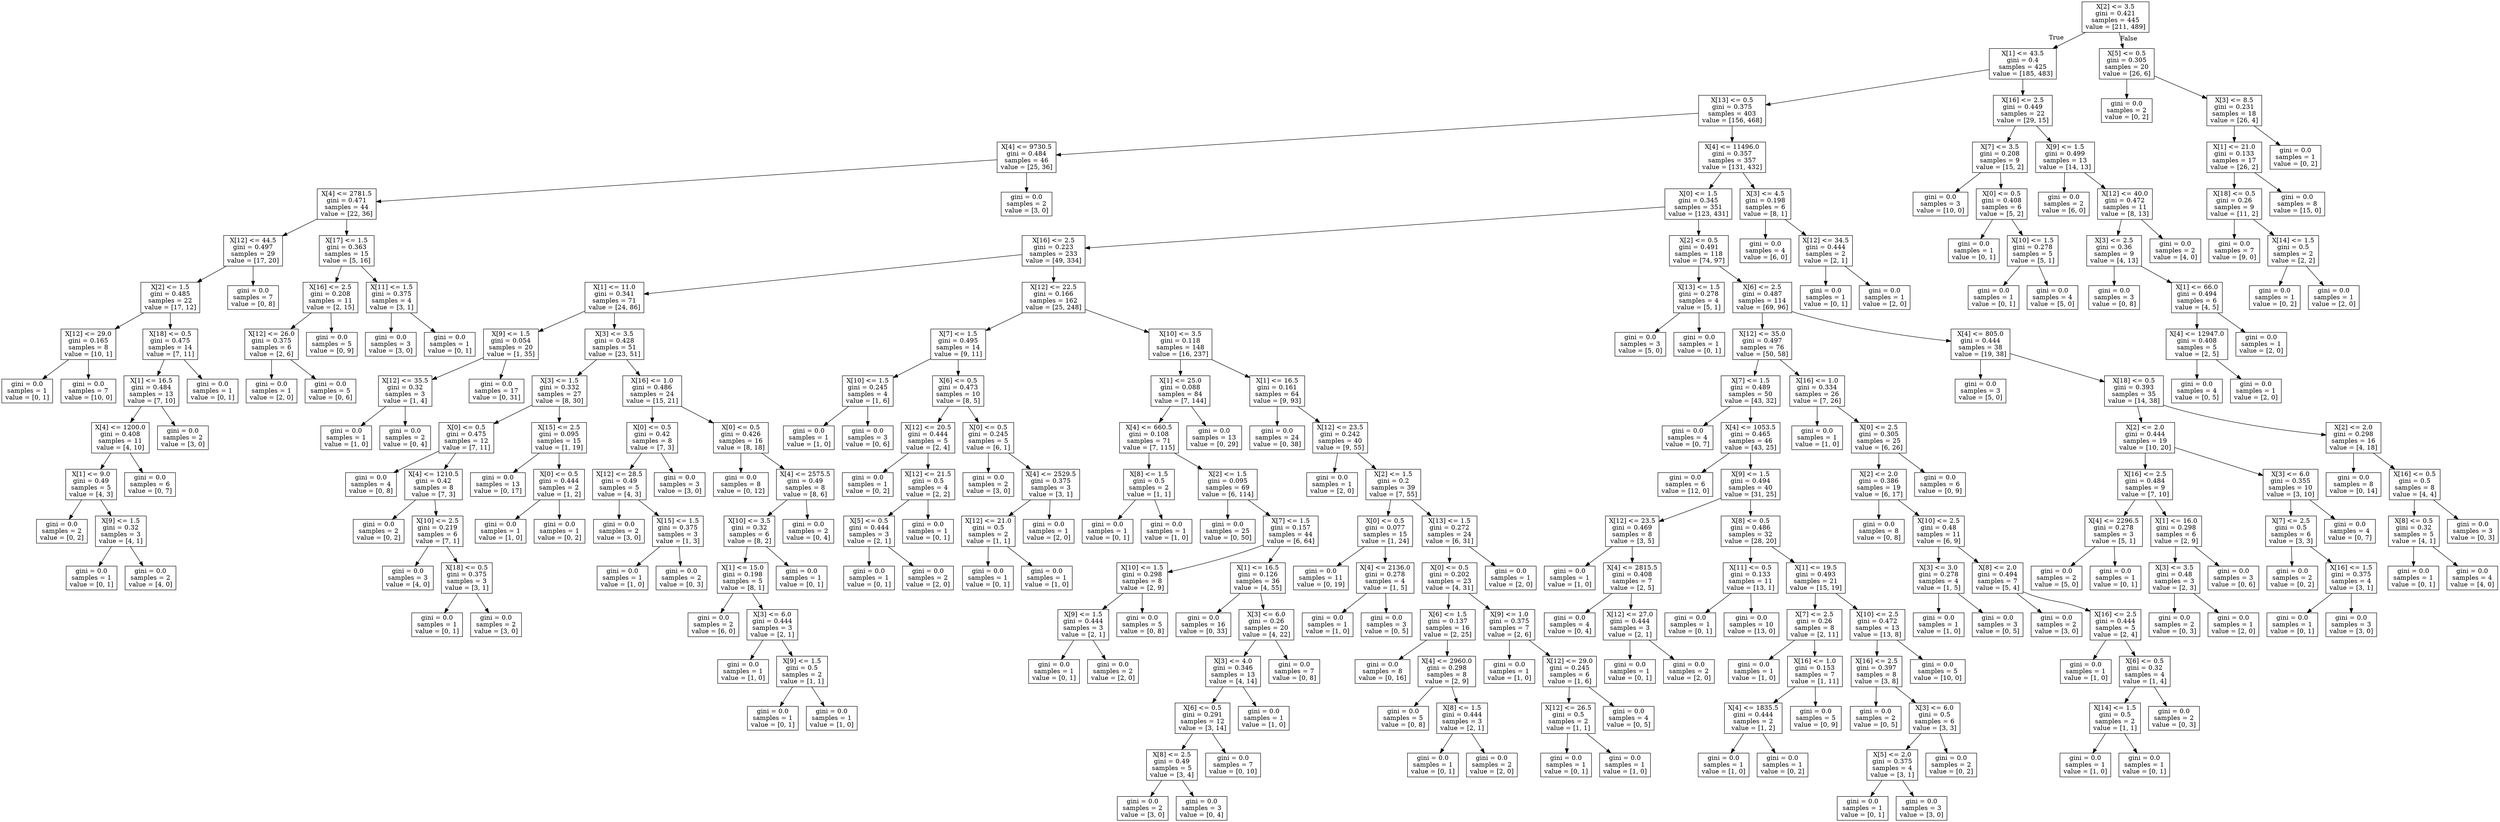 digraph Tree {
node [shape=box] ;
0 [label="X[2] <= 3.5\ngini = 0.421\nsamples = 445\nvalue = [211, 489]"] ;
1 [label="X[1] <= 43.5\ngini = 0.4\nsamples = 425\nvalue = [185, 483]"] ;
0 -> 1 [labeldistance=2.5, labelangle=45, headlabel="True"] ;
2 [label="X[13] <= 0.5\ngini = 0.375\nsamples = 403\nvalue = [156, 468]"] ;
1 -> 2 ;
3 [label="X[4] <= 9730.5\ngini = 0.484\nsamples = 46\nvalue = [25, 36]"] ;
2 -> 3 ;
4 [label="X[4] <= 2781.5\ngini = 0.471\nsamples = 44\nvalue = [22, 36]"] ;
3 -> 4 ;
5 [label="X[12] <= 44.5\ngini = 0.497\nsamples = 29\nvalue = [17, 20]"] ;
4 -> 5 ;
6 [label="X[2] <= 1.5\ngini = 0.485\nsamples = 22\nvalue = [17, 12]"] ;
5 -> 6 ;
7 [label="X[12] <= 29.0\ngini = 0.165\nsamples = 8\nvalue = [10, 1]"] ;
6 -> 7 ;
8 [label="gini = 0.0\nsamples = 1\nvalue = [0, 1]"] ;
7 -> 8 ;
9 [label="gini = 0.0\nsamples = 7\nvalue = [10, 0]"] ;
7 -> 9 ;
10 [label="X[18] <= 0.5\ngini = 0.475\nsamples = 14\nvalue = [7, 11]"] ;
6 -> 10 ;
11 [label="X[1] <= 16.5\ngini = 0.484\nsamples = 13\nvalue = [7, 10]"] ;
10 -> 11 ;
12 [label="X[4] <= 1200.0\ngini = 0.408\nsamples = 11\nvalue = [4, 10]"] ;
11 -> 12 ;
13 [label="X[1] <= 9.0\ngini = 0.49\nsamples = 5\nvalue = [4, 3]"] ;
12 -> 13 ;
14 [label="gini = 0.0\nsamples = 2\nvalue = [0, 2]"] ;
13 -> 14 ;
15 [label="X[9] <= 1.5\ngini = 0.32\nsamples = 3\nvalue = [4, 1]"] ;
13 -> 15 ;
16 [label="gini = 0.0\nsamples = 1\nvalue = [0, 1]"] ;
15 -> 16 ;
17 [label="gini = 0.0\nsamples = 2\nvalue = [4, 0]"] ;
15 -> 17 ;
18 [label="gini = 0.0\nsamples = 6\nvalue = [0, 7]"] ;
12 -> 18 ;
19 [label="gini = 0.0\nsamples = 2\nvalue = [3, 0]"] ;
11 -> 19 ;
20 [label="gini = 0.0\nsamples = 1\nvalue = [0, 1]"] ;
10 -> 20 ;
21 [label="gini = 0.0\nsamples = 7\nvalue = [0, 8]"] ;
5 -> 21 ;
22 [label="X[17] <= 1.5\ngini = 0.363\nsamples = 15\nvalue = [5, 16]"] ;
4 -> 22 ;
23 [label="X[16] <= 2.5\ngini = 0.208\nsamples = 11\nvalue = [2, 15]"] ;
22 -> 23 ;
24 [label="X[12] <= 26.0\ngini = 0.375\nsamples = 6\nvalue = [2, 6]"] ;
23 -> 24 ;
25 [label="gini = 0.0\nsamples = 1\nvalue = [2, 0]"] ;
24 -> 25 ;
26 [label="gini = 0.0\nsamples = 5\nvalue = [0, 6]"] ;
24 -> 26 ;
27 [label="gini = 0.0\nsamples = 5\nvalue = [0, 9]"] ;
23 -> 27 ;
28 [label="X[11] <= 1.5\ngini = 0.375\nsamples = 4\nvalue = [3, 1]"] ;
22 -> 28 ;
29 [label="gini = 0.0\nsamples = 3\nvalue = [3, 0]"] ;
28 -> 29 ;
30 [label="gini = 0.0\nsamples = 1\nvalue = [0, 1]"] ;
28 -> 30 ;
31 [label="gini = 0.0\nsamples = 2\nvalue = [3, 0]"] ;
3 -> 31 ;
32 [label="X[4] <= 11496.0\ngini = 0.357\nsamples = 357\nvalue = [131, 432]"] ;
2 -> 32 ;
33 [label="X[0] <= 1.5\ngini = 0.345\nsamples = 351\nvalue = [123, 431]"] ;
32 -> 33 ;
34 [label="X[16] <= 2.5\ngini = 0.223\nsamples = 233\nvalue = [49, 334]"] ;
33 -> 34 ;
35 [label="X[1] <= 11.0\ngini = 0.341\nsamples = 71\nvalue = [24, 86]"] ;
34 -> 35 ;
36 [label="X[9] <= 1.5\ngini = 0.054\nsamples = 20\nvalue = [1, 35]"] ;
35 -> 36 ;
37 [label="X[12] <= 35.5\ngini = 0.32\nsamples = 3\nvalue = [1, 4]"] ;
36 -> 37 ;
38 [label="gini = 0.0\nsamples = 1\nvalue = [1, 0]"] ;
37 -> 38 ;
39 [label="gini = 0.0\nsamples = 2\nvalue = [0, 4]"] ;
37 -> 39 ;
40 [label="gini = 0.0\nsamples = 17\nvalue = [0, 31]"] ;
36 -> 40 ;
41 [label="X[3] <= 3.5\ngini = 0.428\nsamples = 51\nvalue = [23, 51]"] ;
35 -> 41 ;
42 [label="X[3] <= 1.5\ngini = 0.332\nsamples = 27\nvalue = [8, 30]"] ;
41 -> 42 ;
43 [label="X[0] <= 0.5\ngini = 0.475\nsamples = 12\nvalue = [7, 11]"] ;
42 -> 43 ;
44 [label="gini = 0.0\nsamples = 4\nvalue = [0, 8]"] ;
43 -> 44 ;
45 [label="X[4] <= 1210.5\ngini = 0.42\nsamples = 8\nvalue = [7, 3]"] ;
43 -> 45 ;
46 [label="gini = 0.0\nsamples = 2\nvalue = [0, 2]"] ;
45 -> 46 ;
47 [label="X[10] <= 2.5\ngini = 0.219\nsamples = 6\nvalue = [7, 1]"] ;
45 -> 47 ;
48 [label="gini = 0.0\nsamples = 3\nvalue = [4, 0]"] ;
47 -> 48 ;
49 [label="X[18] <= 0.5\ngini = 0.375\nsamples = 3\nvalue = [3, 1]"] ;
47 -> 49 ;
50 [label="gini = 0.0\nsamples = 1\nvalue = [0, 1]"] ;
49 -> 50 ;
51 [label="gini = 0.0\nsamples = 2\nvalue = [3, 0]"] ;
49 -> 51 ;
52 [label="X[15] <= 2.5\ngini = 0.095\nsamples = 15\nvalue = [1, 19]"] ;
42 -> 52 ;
53 [label="gini = 0.0\nsamples = 13\nvalue = [0, 17]"] ;
52 -> 53 ;
54 [label="X[0] <= 0.5\ngini = 0.444\nsamples = 2\nvalue = [1, 2]"] ;
52 -> 54 ;
55 [label="gini = 0.0\nsamples = 1\nvalue = [1, 0]"] ;
54 -> 55 ;
56 [label="gini = 0.0\nsamples = 1\nvalue = [0, 2]"] ;
54 -> 56 ;
57 [label="X[16] <= 1.0\ngini = 0.486\nsamples = 24\nvalue = [15, 21]"] ;
41 -> 57 ;
58 [label="X[0] <= 0.5\ngini = 0.42\nsamples = 8\nvalue = [7, 3]"] ;
57 -> 58 ;
59 [label="X[12] <= 28.5\ngini = 0.49\nsamples = 5\nvalue = [4, 3]"] ;
58 -> 59 ;
60 [label="gini = 0.0\nsamples = 2\nvalue = [3, 0]"] ;
59 -> 60 ;
61 [label="X[15] <= 1.5\ngini = 0.375\nsamples = 3\nvalue = [1, 3]"] ;
59 -> 61 ;
62 [label="gini = 0.0\nsamples = 1\nvalue = [1, 0]"] ;
61 -> 62 ;
63 [label="gini = 0.0\nsamples = 2\nvalue = [0, 3]"] ;
61 -> 63 ;
64 [label="gini = 0.0\nsamples = 3\nvalue = [3, 0]"] ;
58 -> 64 ;
65 [label="X[0] <= 0.5\ngini = 0.426\nsamples = 16\nvalue = [8, 18]"] ;
57 -> 65 ;
66 [label="gini = 0.0\nsamples = 8\nvalue = [0, 12]"] ;
65 -> 66 ;
67 [label="X[4] <= 2575.5\ngini = 0.49\nsamples = 8\nvalue = [8, 6]"] ;
65 -> 67 ;
68 [label="X[10] <= 3.5\ngini = 0.32\nsamples = 6\nvalue = [8, 2]"] ;
67 -> 68 ;
69 [label="X[1] <= 15.0\ngini = 0.198\nsamples = 5\nvalue = [8, 1]"] ;
68 -> 69 ;
70 [label="gini = 0.0\nsamples = 2\nvalue = [6, 0]"] ;
69 -> 70 ;
71 [label="X[3] <= 6.0\ngini = 0.444\nsamples = 3\nvalue = [2, 1]"] ;
69 -> 71 ;
72 [label="gini = 0.0\nsamples = 1\nvalue = [1, 0]"] ;
71 -> 72 ;
73 [label="X[9] <= 1.5\ngini = 0.5\nsamples = 2\nvalue = [1, 1]"] ;
71 -> 73 ;
74 [label="gini = 0.0\nsamples = 1\nvalue = [0, 1]"] ;
73 -> 74 ;
75 [label="gini = 0.0\nsamples = 1\nvalue = [1, 0]"] ;
73 -> 75 ;
76 [label="gini = 0.0\nsamples = 1\nvalue = [0, 1]"] ;
68 -> 76 ;
77 [label="gini = 0.0\nsamples = 2\nvalue = [0, 4]"] ;
67 -> 77 ;
78 [label="X[12] <= 22.5\ngini = 0.166\nsamples = 162\nvalue = [25, 248]"] ;
34 -> 78 ;
79 [label="X[7] <= 1.5\ngini = 0.495\nsamples = 14\nvalue = [9, 11]"] ;
78 -> 79 ;
80 [label="X[10] <= 1.5\ngini = 0.245\nsamples = 4\nvalue = [1, 6]"] ;
79 -> 80 ;
81 [label="gini = 0.0\nsamples = 1\nvalue = [1, 0]"] ;
80 -> 81 ;
82 [label="gini = 0.0\nsamples = 3\nvalue = [0, 6]"] ;
80 -> 82 ;
83 [label="X[6] <= 0.5\ngini = 0.473\nsamples = 10\nvalue = [8, 5]"] ;
79 -> 83 ;
84 [label="X[12] <= 20.5\ngini = 0.444\nsamples = 5\nvalue = [2, 4]"] ;
83 -> 84 ;
85 [label="gini = 0.0\nsamples = 1\nvalue = [0, 2]"] ;
84 -> 85 ;
86 [label="X[12] <= 21.5\ngini = 0.5\nsamples = 4\nvalue = [2, 2]"] ;
84 -> 86 ;
87 [label="X[5] <= 0.5\ngini = 0.444\nsamples = 3\nvalue = [2, 1]"] ;
86 -> 87 ;
88 [label="gini = 0.0\nsamples = 1\nvalue = [0, 1]"] ;
87 -> 88 ;
89 [label="gini = 0.0\nsamples = 2\nvalue = [2, 0]"] ;
87 -> 89 ;
90 [label="gini = 0.0\nsamples = 1\nvalue = [0, 1]"] ;
86 -> 90 ;
91 [label="X[0] <= 0.5\ngini = 0.245\nsamples = 5\nvalue = [6, 1]"] ;
83 -> 91 ;
92 [label="gini = 0.0\nsamples = 2\nvalue = [3, 0]"] ;
91 -> 92 ;
93 [label="X[4] <= 2529.5\ngini = 0.375\nsamples = 3\nvalue = [3, 1]"] ;
91 -> 93 ;
94 [label="X[12] <= 21.0\ngini = 0.5\nsamples = 2\nvalue = [1, 1]"] ;
93 -> 94 ;
95 [label="gini = 0.0\nsamples = 1\nvalue = [0, 1]"] ;
94 -> 95 ;
96 [label="gini = 0.0\nsamples = 1\nvalue = [1, 0]"] ;
94 -> 96 ;
97 [label="gini = 0.0\nsamples = 1\nvalue = [2, 0]"] ;
93 -> 97 ;
98 [label="X[10] <= 3.5\ngini = 0.118\nsamples = 148\nvalue = [16, 237]"] ;
78 -> 98 ;
99 [label="X[1] <= 25.0\ngini = 0.088\nsamples = 84\nvalue = [7, 144]"] ;
98 -> 99 ;
100 [label="X[4] <= 660.5\ngini = 0.108\nsamples = 71\nvalue = [7, 115]"] ;
99 -> 100 ;
101 [label="X[8] <= 1.5\ngini = 0.5\nsamples = 2\nvalue = [1, 1]"] ;
100 -> 101 ;
102 [label="gini = 0.0\nsamples = 1\nvalue = [0, 1]"] ;
101 -> 102 ;
103 [label="gini = 0.0\nsamples = 1\nvalue = [1, 0]"] ;
101 -> 103 ;
104 [label="X[2] <= 1.5\ngini = 0.095\nsamples = 69\nvalue = [6, 114]"] ;
100 -> 104 ;
105 [label="gini = 0.0\nsamples = 25\nvalue = [0, 50]"] ;
104 -> 105 ;
106 [label="X[7] <= 1.5\ngini = 0.157\nsamples = 44\nvalue = [6, 64]"] ;
104 -> 106 ;
107 [label="X[10] <= 1.5\ngini = 0.298\nsamples = 8\nvalue = [2, 9]"] ;
106 -> 107 ;
108 [label="X[9] <= 1.5\ngini = 0.444\nsamples = 3\nvalue = [2, 1]"] ;
107 -> 108 ;
109 [label="gini = 0.0\nsamples = 1\nvalue = [0, 1]"] ;
108 -> 109 ;
110 [label="gini = 0.0\nsamples = 2\nvalue = [2, 0]"] ;
108 -> 110 ;
111 [label="gini = 0.0\nsamples = 5\nvalue = [0, 8]"] ;
107 -> 111 ;
112 [label="X[1] <= 16.5\ngini = 0.126\nsamples = 36\nvalue = [4, 55]"] ;
106 -> 112 ;
113 [label="gini = 0.0\nsamples = 16\nvalue = [0, 33]"] ;
112 -> 113 ;
114 [label="X[3] <= 6.0\ngini = 0.26\nsamples = 20\nvalue = [4, 22]"] ;
112 -> 114 ;
115 [label="X[3] <= 4.0\ngini = 0.346\nsamples = 13\nvalue = [4, 14]"] ;
114 -> 115 ;
116 [label="X[6] <= 0.5\ngini = 0.291\nsamples = 12\nvalue = [3, 14]"] ;
115 -> 116 ;
117 [label="X[8] <= 2.5\ngini = 0.49\nsamples = 5\nvalue = [3, 4]"] ;
116 -> 117 ;
118 [label="gini = 0.0\nsamples = 2\nvalue = [3, 0]"] ;
117 -> 118 ;
119 [label="gini = 0.0\nsamples = 3\nvalue = [0, 4]"] ;
117 -> 119 ;
120 [label="gini = 0.0\nsamples = 7\nvalue = [0, 10]"] ;
116 -> 120 ;
121 [label="gini = 0.0\nsamples = 1\nvalue = [1, 0]"] ;
115 -> 121 ;
122 [label="gini = 0.0\nsamples = 7\nvalue = [0, 8]"] ;
114 -> 122 ;
123 [label="gini = 0.0\nsamples = 13\nvalue = [0, 29]"] ;
99 -> 123 ;
124 [label="X[1] <= 16.5\ngini = 0.161\nsamples = 64\nvalue = [9, 93]"] ;
98 -> 124 ;
125 [label="gini = 0.0\nsamples = 24\nvalue = [0, 38]"] ;
124 -> 125 ;
126 [label="X[12] <= 23.5\ngini = 0.242\nsamples = 40\nvalue = [9, 55]"] ;
124 -> 126 ;
127 [label="gini = 0.0\nsamples = 1\nvalue = [2, 0]"] ;
126 -> 127 ;
128 [label="X[2] <= 1.5\ngini = 0.2\nsamples = 39\nvalue = [7, 55]"] ;
126 -> 128 ;
129 [label="X[0] <= 0.5\ngini = 0.077\nsamples = 15\nvalue = [1, 24]"] ;
128 -> 129 ;
130 [label="gini = 0.0\nsamples = 11\nvalue = [0, 19]"] ;
129 -> 130 ;
131 [label="X[4] <= 2136.0\ngini = 0.278\nsamples = 4\nvalue = [1, 5]"] ;
129 -> 131 ;
132 [label="gini = 0.0\nsamples = 1\nvalue = [1, 0]"] ;
131 -> 132 ;
133 [label="gini = 0.0\nsamples = 3\nvalue = [0, 5]"] ;
131 -> 133 ;
134 [label="X[13] <= 1.5\ngini = 0.272\nsamples = 24\nvalue = [6, 31]"] ;
128 -> 134 ;
135 [label="X[0] <= 0.5\ngini = 0.202\nsamples = 23\nvalue = [4, 31]"] ;
134 -> 135 ;
136 [label="X[6] <= 1.5\ngini = 0.137\nsamples = 16\nvalue = [2, 25]"] ;
135 -> 136 ;
137 [label="gini = 0.0\nsamples = 8\nvalue = [0, 16]"] ;
136 -> 137 ;
138 [label="X[4] <= 2960.0\ngini = 0.298\nsamples = 8\nvalue = [2, 9]"] ;
136 -> 138 ;
139 [label="gini = 0.0\nsamples = 5\nvalue = [0, 8]"] ;
138 -> 139 ;
140 [label="X[8] <= 1.5\ngini = 0.444\nsamples = 3\nvalue = [2, 1]"] ;
138 -> 140 ;
141 [label="gini = 0.0\nsamples = 1\nvalue = [0, 1]"] ;
140 -> 141 ;
142 [label="gini = 0.0\nsamples = 2\nvalue = [2, 0]"] ;
140 -> 142 ;
143 [label="X[9] <= 1.0\ngini = 0.375\nsamples = 7\nvalue = [2, 6]"] ;
135 -> 143 ;
144 [label="gini = 0.0\nsamples = 1\nvalue = [1, 0]"] ;
143 -> 144 ;
145 [label="X[12] <= 29.0\ngini = 0.245\nsamples = 6\nvalue = [1, 6]"] ;
143 -> 145 ;
146 [label="X[12] <= 26.5\ngini = 0.5\nsamples = 2\nvalue = [1, 1]"] ;
145 -> 146 ;
147 [label="gini = 0.0\nsamples = 1\nvalue = [0, 1]"] ;
146 -> 147 ;
148 [label="gini = 0.0\nsamples = 1\nvalue = [1, 0]"] ;
146 -> 148 ;
149 [label="gini = 0.0\nsamples = 4\nvalue = [0, 5]"] ;
145 -> 149 ;
150 [label="gini = 0.0\nsamples = 1\nvalue = [2, 0]"] ;
134 -> 150 ;
151 [label="X[2] <= 0.5\ngini = 0.491\nsamples = 118\nvalue = [74, 97]"] ;
33 -> 151 ;
152 [label="X[13] <= 1.5\ngini = 0.278\nsamples = 4\nvalue = [5, 1]"] ;
151 -> 152 ;
153 [label="gini = 0.0\nsamples = 3\nvalue = [5, 0]"] ;
152 -> 153 ;
154 [label="gini = 0.0\nsamples = 1\nvalue = [0, 1]"] ;
152 -> 154 ;
155 [label="X[6] <= 2.5\ngini = 0.487\nsamples = 114\nvalue = [69, 96]"] ;
151 -> 155 ;
156 [label="X[12] <= 35.0\ngini = 0.497\nsamples = 76\nvalue = [50, 58]"] ;
155 -> 156 ;
157 [label="X[7] <= 1.5\ngini = 0.489\nsamples = 50\nvalue = [43, 32]"] ;
156 -> 157 ;
158 [label="gini = 0.0\nsamples = 4\nvalue = [0, 7]"] ;
157 -> 158 ;
159 [label="X[4] <= 1053.5\ngini = 0.465\nsamples = 46\nvalue = [43, 25]"] ;
157 -> 159 ;
160 [label="gini = 0.0\nsamples = 6\nvalue = [12, 0]"] ;
159 -> 160 ;
161 [label="X[9] <= 1.5\ngini = 0.494\nsamples = 40\nvalue = [31, 25]"] ;
159 -> 161 ;
162 [label="X[12] <= 23.5\ngini = 0.469\nsamples = 8\nvalue = [3, 5]"] ;
161 -> 162 ;
163 [label="gini = 0.0\nsamples = 1\nvalue = [1, 0]"] ;
162 -> 163 ;
164 [label="X[4] <= 2815.5\ngini = 0.408\nsamples = 7\nvalue = [2, 5]"] ;
162 -> 164 ;
165 [label="gini = 0.0\nsamples = 4\nvalue = [0, 4]"] ;
164 -> 165 ;
166 [label="X[12] <= 27.0\ngini = 0.444\nsamples = 3\nvalue = [2, 1]"] ;
164 -> 166 ;
167 [label="gini = 0.0\nsamples = 1\nvalue = [0, 1]"] ;
166 -> 167 ;
168 [label="gini = 0.0\nsamples = 2\nvalue = [2, 0]"] ;
166 -> 168 ;
169 [label="X[8] <= 0.5\ngini = 0.486\nsamples = 32\nvalue = [28, 20]"] ;
161 -> 169 ;
170 [label="X[11] <= 0.5\ngini = 0.133\nsamples = 11\nvalue = [13, 1]"] ;
169 -> 170 ;
171 [label="gini = 0.0\nsamples = 1\nvalue = [0, 1]"] ;
170 -> 171 ;
172 [label="gini = 0.0\nsamples = 10\nvalue = [13, 0]"] ;
170 -> 172 ;
173 [label="X[1] <= 19.5\ngini = 0.493\nsamples = 21\nvalue = [15, 19]"] ;
169 -> 173 ;
174 [label="X[7] <= 2.5\ngini = 0.26\nsamples = 8\nvalue = [2, 11]"] ;
173 -> 174 ;
175 [label="gini = 0.0\nsamples = 1\nvalue = [1, 0]"] ;
174 -> 175 ;
176 [label="X[16] <= 1.0\ngini = 0.153\nsamples = 7\nvalue = [1, 11]"] ;
174 -> 176 ;
177 [label="X[4] <= 1835.5\ngini = 0.444\nsamples = 2\nvalue = [1, 2]"] ;
176 -> 177 ;
178 [label="gini = 0.0\nsamples = 1\nvalue = [1, 0]"] ;
177 -> 178 ;
179 [label="gini = 0.0\nsamples = 1\nvalue = [0, 2]"] ;
177 -> 179 ;
180 [label="gini = 0.0\nsamples = 5\nvalue = [0, 9]"] ;
176 -> 180 ;
181 [label="X[10] <= 2.5\ngini = 0.472\nsamples = 13\nvalue = [13, 8]"] ;
173 -> 181 ;
182 [label="X[16] <= 2.5\ngini = 0.397\nsamples = 8\nvalue = [3, 8]"] ;
181 -> 182 ;
183 [label="gini = 0.0\nsamples = 2\nvalue = [0, 5]"] ;
182 -> 183 ;
184 [label="X[3] <= 6.0\ngini = 0.5\nsamples = 6\nvalue = [3, 3]"] ;
182 -> 184 ;
185 [label="X[5] <= 2.0\ngini = 0.375\nsamples = 4\nvalue = [3, 1]"] ;
184 -> 185 ;
186 [label="gini = 0.0\nsamples = 1\nvalue = [0, 1]"] ;
185 -> 186 ;
187 [label="gini = 0.0\nsamples = 3\nvalue = [3, 0]"] ;
185 -> 187 ;
188 [label="gini = 0.0\nsamples = 2\nvalue = [0, 2]"] ;
184 -> 188 ;
189 [label="gini = 0.0\nsamples = 5\nvalue = [10, 0]"] ;
181 -> 189 ;
190 [label="X[16] <= 1.0\ngini = 0.334\nsamples = 26\nvalue = [7, 26]"] ;
156 -> 190 ;
191 [label="gini = 0.0\nsamples = 1\nvalue = [1, 0]"] ;
190 -> 191 ;
192 [label="X[0] <= 2.5\ngini = 0.305\nsamples = 25\nvalue = [6, 26]"] ;
190 -> 192 ;
193 [label="X[2] <= 2.0\ngini = 0.386\nsamples = 19\nvalue = [6, 17]"] ;
192 -> 193 ;
194 [label="gini = 0.0\nsamples = 8\nvalue = [0, 8]"] ;
193 -> 194 ;
195 [label="X[10] <= 2.5\ngini = 0.48\nsamples = 11\nvalue = [6, 9]"] ;
193 -> 195 ;
196 [label="X[3] <= 3.0\ngini = 0.278\nsamples = 4\nvalue = [1, 5]"] ;
195 -> 196 ;
197 [label="gini = 0.0\nsamples = 1\nvalue = [1, 0]"] ;
196 -> 197 ;
198 [label="gini = 0.0\nsamples = 3\nvalue = [0, 5]"] ;
196 -> 198 ;
199 [label="X[8] <= 2.0\ngini = 0.494\nsamples = 7\nvalue = [5, 4]"] ;
195 -> 199 ;
200 [label="gini = 0.0\nsamples = 2\nvalue = [3, 0]"] ;
199 -> 200 ;
201 [label="X[16] <= 2.5\ngini = 0.444\nsamples = 5\nvalue = [2, 4]"] ;
199 -> 201 ;
202 [label="gini = 0.0\nsamples = 1\nvalue = [1, 0]"] ;
201 -> 202 ;
203 [label="X[6] <= 0.5\ngini = 0.32\nsamples = 4\nvalue = [1, 4]"] ;
201 -> 203 ;
204 [label="X[14] <= 1.5\ngini = 0.5\nsamples = 2\nvalue = [1, 1]"] ;
203 -> 204 ;
205 [label="gini = 0.0\nsamples = 1\nvalue = [1, 0]"] ;
204 -> 205 ;
206 [label="gini = 0.0\nsamples = 1\nvalue = [0, 1]"] ;
204 -> 206 ;
207 [label="gini = 0.0\nsamples = 2\nvalue = [0, 3]"] ;
203 -> 207 ;
208 [label="gini = 0.0\nsamples = 6\nvalue = [0, 9]"] ;
192 -> 208 ;
209 [label="X[4] <= 805.0\ngini = 0.444\nsamples = 38\nvalue = [19, 38]"] ;
155 -> 209 ;
210 [label="gini = 0.0\nsamples = 3\nvalue = [5, 0]"] ;
209 -> 210 ;
211 [label="X[18] <= 0.5\ngini = 0.393\nsamples = 35\nvalue = [14, 38]"] ;
209 -> 211 ;
212 [label="X[2] <= 2.0\ngini = 0.444\nsamples = 19\nvalue = [10, 20]"] ;
211 -> 212 ;
213 [label="X[16] <= 2.5\ngini = 0.484\nsamples = 9\nvalue = [7, 10]"] ;
212 -> 213 ;
214 [label="X[4] <= 2296.5\ngini = 0.278\nsamples = 3\nvalue = [5, 1]"] ;
213 -> 214 ;
215 [label="gini = 0.0\nsamples = 2\nvalue = [5, 0]"] ;
214 -> 215 ;
216 [label="gini = 0.0\nsamples = 1\nvalue = [0, 1]"] ;
214 -> 216 ;
217 [label="X[1] <= 16.0\ngini = 0.298\nsamples = 6\nvalue = [2, 9]"] ;
213 -> 217 ;
218 [label="X[3] <= 3.5\ngini = 0.48\nsamples = 3\nvalue = [2, 3]"] ;
217 -> 218 ;
219 [label="gini = 0.0\nsamples = 2\nvalue = [0, 3]"] ;
218 -> 219 ;
220 [label="gini = 0.0\nsamples = 1\nvalue = [2, 0]"] ;
218 -> 220 ;
221 [label="gini = 0.0\nsamples = 3\nvalue = [0, 6]"] ;
217 -> 221 ;
222 [label="X[3] <= 6.0\ngini = 0.355\nsamples = 10\nvalue = [3, 10]"] ;
212 -> 222 ;
223 [label="X[7] <= 2.5\ngini = 0.5\nsamples = 6\nvalue = [3, 3]"] ;
222 -> 223 ;
224 [label="gini = 0.0\nsamples = 2\nvalue = [0, 2]"] ;
223 -> 224 ;
225 [label="X[16] <= 1.5\ngini = 0.375\nsamples = 4\nvalue = [3, 1]"] ;
223 -> 225 ;
226 [label="gini = 0.0\nsamples = 1\nvalue = [0, 1]"] ;
225 -> 226 ;
227 [label="gini = 0.0\nsamples = 3\nvalue = [3, 0]"] ;
225 -> 227 ;
228 [label="gini = 0.0\nsamples = 4\nvalue = [0, 7]"] ;
222 -> 228 ;
229 [label="X[2] <= 2.0\ngini = 0.298\nsamples = 16\nvalue = [4, 18]"] ;
211 -> 229 ;
230 [label="gini = 0.0\nsamples = 8\nvalue = [0, 14]"] ;
229 -> 230 ;
231 [label="X[16] <= 0.5\ngini = 0.5\nsamples = 8\nvalue = [4, 4]"] ;
229 -> 231 ;
232 [label="X[8] <= 0.5\ngini = 0.32\nsamples = 5\nvalue = [4, 1]"] ;
231 -> 232 ;
233 [label="gini = 0.0\nsamples = 1\nvalue = [0, 1]"] ;
232 -> 233 ;
234 [label="gini = 0.0\nsamples = 4\nvalue = [4, 0]"] ;
232 -> 234 ;
235 [label="gini = 0.0\nsamples = 3\nvalue = [0, 3]"] ;
231 -> 235 ;
236 [label="X[3] <= 4.5\ngini = 0.198\nsamples = 6\nvalue = [8, 1]"] ;
32 -> 236 ;
237 [label="gini = 0.0\nsamples = 4\nvalue = [6, 0]"] ;
236 -> 237 ;
238 [label="X[12] <= 34.5\ngini = 0.444\nsamples = 2\nvalue = [2, 1]"] ;
236 -> 238 ;
239 [label="gini = 0.0\nsamples = 1\nvalue = [0, 1]"] ;
238 -> 239 ;
240 [label="gini = 0.0\nsamples = 1\nvalue = [2, 0]"] ;
238 -> 240 ;
241 [label="X[16] <= 2.5\ngini = 0.449\nsamples = 22\nvalue = [29, 15]"] ;
1 -> 241 ;
242 [label="X[7] <= 3.5\ngini = 0.208\nsamples = 9\nvalue = [15, 2]"] ;
241 -> 242 ;
243 [label="gini = 0.0\nsamples = 3\nvalue = [10, 0]"] ;
242 -> 243 ;
244 [label="X[0] <= 0.5\ngini = 0.408\nsamples = 6\nvalue = [5, 2]"] ;
242 -> 244 ;
245 [label="gini = 0.0\nsamples = 1\nvalue = [0, 1]"] ;
244 -> 245 ;
246 [label="X[10] <= 1.5\ngini = 0.278\nsamples = 5\nvalue = [5, 1]"] ;
244 -> 246 ;
247 [label="gini = 0.0\nsamples = 1\nvalue = [0, 1]"] ;
246 -> 247 ;
248 [label="gini = 0.0\nsamples = 4\nvalue = [5, 0]"] ;
246 -> 248 ;
249 [label="X[9] <= 1.5\ngini = 0.499\nsamples = 13\nvalue = [14, 13]"] ;
241 -> 249 ;
250 [label="gini = 0.0\nsamples = 2\nvalue = [6, 0]"] ;
249 -> 250 ;
251 [label="X[12] <= 40.0\ngini = 0.472\nsamples = 11\nvalue = [8, 13]"] ;
249 -> 251 ;
252 [label="X[3] <= 2.5\ngini = 0.36\nsamples = 9\nvalue = [4, 13]"] ;
251 -> 252 ;
253 [label="gini = 0.0\nsamples = 3\nvalue = [0, 8]"] ;
252 -> 253 ;
254 [label="X[1] <= 66.0\ngini = 0.494\nsamples = 6\nvalue = [4, 5]"] ;
252 -> 254 ;
255 [label="X[4] <= 12947.0\ngini = 0.408\nsamples = 5\nvalue = [2, 5]"] ;
254 -> 255 ;
256 [label="gini = 0.0\nsamples = 4\nvalue = [0, 5]"] ;
255 -> 256 ;
257 [label="gini = 0.0\nsamples = 1\nvalue = [2, 0]"] ;
255 -> 257 ;
258 [label="gini = 0.0\nsamples = 1\nvalue = [2, 0]"] ;
254 -> 258 ;
259 [label="gini = 0.0\nsamples = 2\nvalue = [4, 0]"] ;
251 -> 259 ;
260 [label="X[5] <= 0.5\ngini = 0.305\nsamples = 20\nvalue = [26, 6]"] ;
0 -> 260 [labeldistance=2.5, labelangle=-45, headlabel="False"] ;
261 [label="gini = 0.0\nsamples = 2\nvalue = [0, 2]"] ;
260 -> 261 ;
262 [label="X[3] <= 8.5\ngini = 0.231\nsamples = 18\nvalue = [26, 4]"] ;
260 -> 262 ;
263 [label="X[1] <= 21.0\ngini = 0.133\nsamples = 17\nvalue = [26, 2]"] ;
262 -> 263 ;
264 [label="X[18] <= 0.5\ngini = 0.26\nsamples = 9\nvalue = [11, 2]"] ;
263 -> 264 ;
265 [label="gini = 0.0\nsamples = 7\nvalue = [9, 0]"] ;
264 -> 265 ;
266 [label="X[14] <= 1.5\ngini = 0.5\nsamples = 2\nvalue = [2, 2]"] ;
264 -> 266 ;
267 [label="gini = 0.0\nsamples = 1\nvalue = [0, 2]"] ;
266 -> 267 ;
268 [label="gini = 0.0\nsamples = 1\nvalue = [2, 0]"] ;
266 -> 268 ;
269 [label="gini = 0.0\nsamples = 8\nvalue = [15, 0]"] ;
263 -> 269 ;
270 [label="gini = 0.0\nsamples = 1\nvalue = [0, 2]"] ;
262 -> 270 ;
}